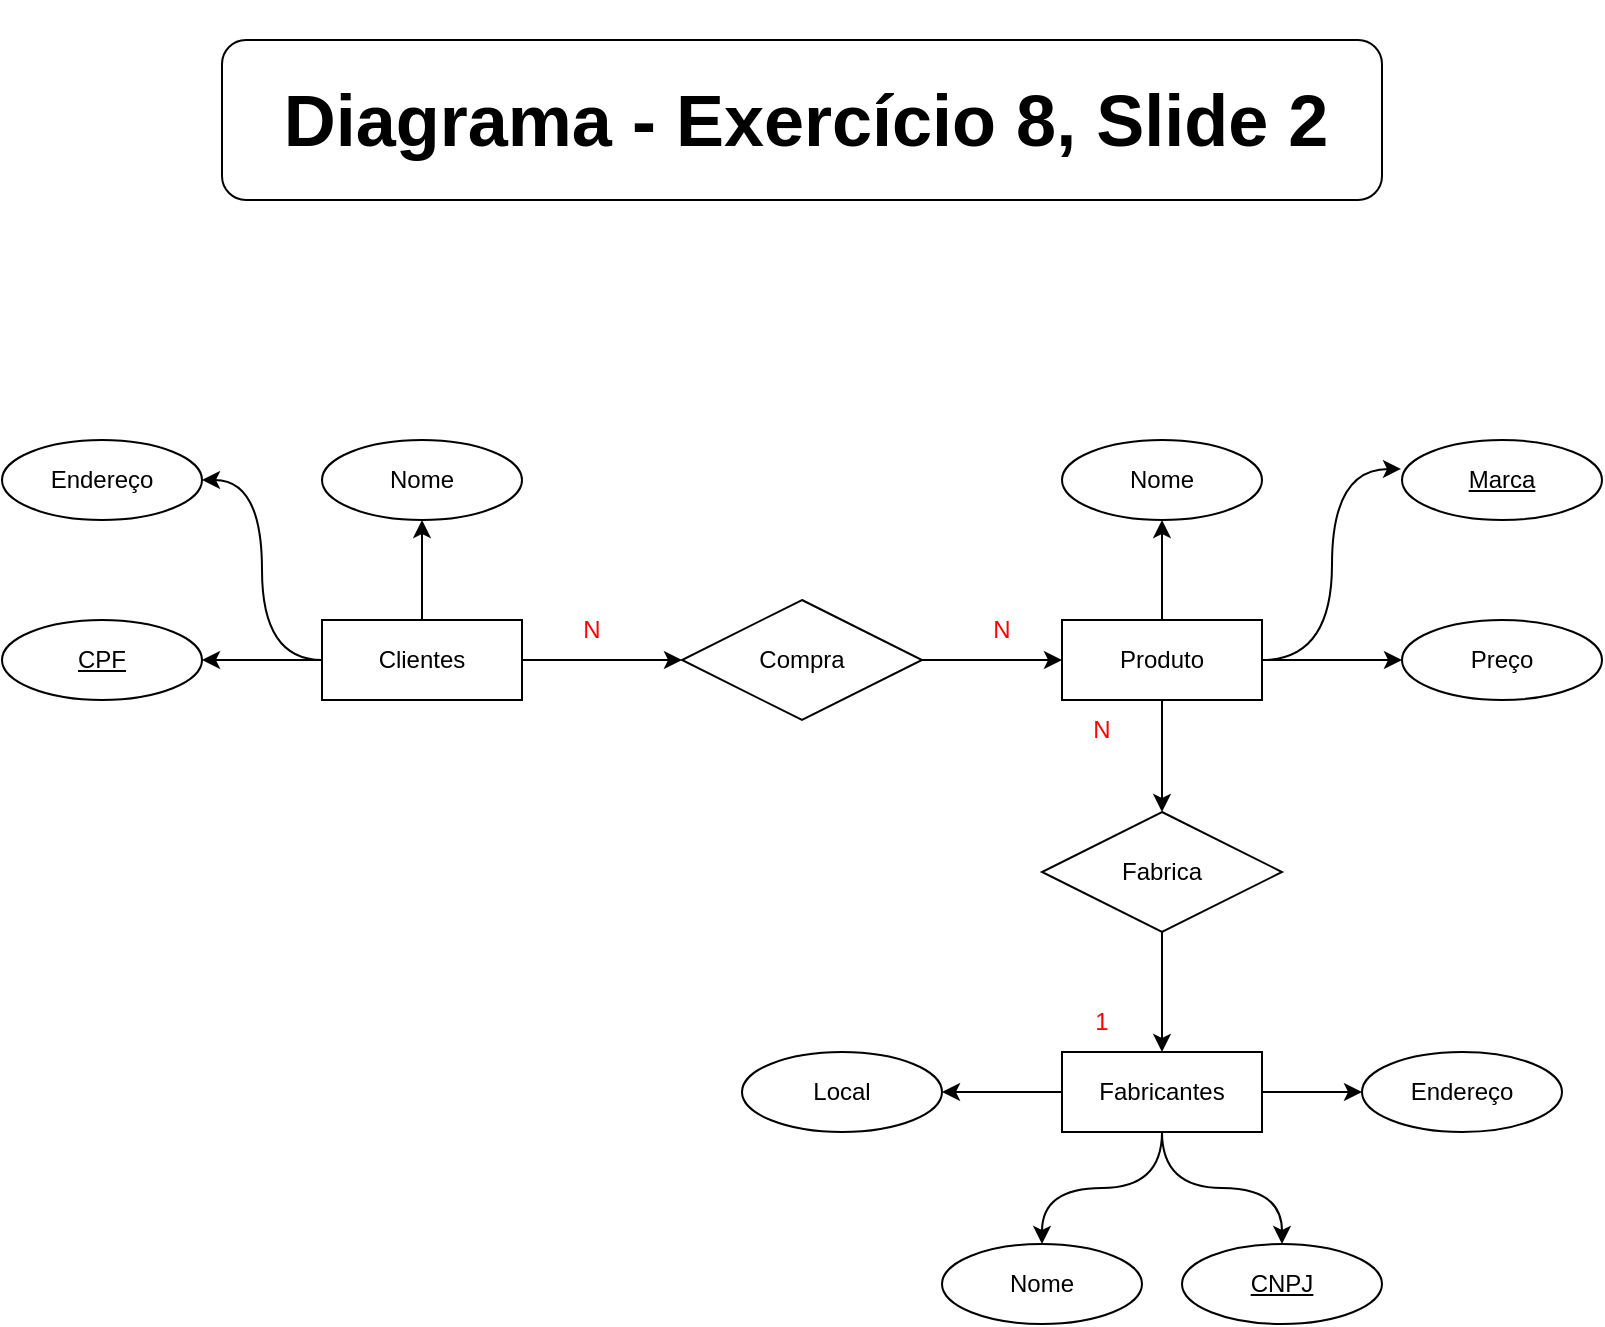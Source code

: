 <mxfile version="21.1.2" type="device">
  <diagram name="Página-1" id="I5gzmsh1O56uBOm5fipm">
    <mxGraphModel dx="880" dy="484" grid="1" gridSize="10" guides="1" tooltips="1" connect="1" arrows="1" fold="1" page="1" pageScale="1" pageWidth="1169" pageHeight="827" math="0" shadow="0">
      <root>
        <mxCell id="0" />
        <mxCell id="1" parent="0" />
        <mxCell id="oMWMog-R68RUEe1SR72e-19" style="edgeStyle=orthogonalEdgeStyle;rounded=0;orthogonalLoop=1;jettySize=auto;html=1;curved=1;" parent="1" source="oMWMog-R68RUEe1SR72e-1" target="oMWMog-R68RUEe1SR72e-11" edge="1">
          <mxGeometry relative="1" as="geometry" />
        </mxCell>
        <mxCell id="oMWMog-R68RUEe1SR72e-20" style="edgeStyle=orthogonalEdgeStyle;rounded=0;orthogonalLoop=1;jettySize=auto;html=1;entryX=0.5;entryY=1;entryDx=0;entryDy=0;curved=1;" parent="1" source="oMWMog-R68RUEe1SR72e-1" target="oMWMog-R68RUEe1SR72e-5" edge="1">
          <mxGeometry relative="1" as="geometry" />
        </mxCell>
        <mxCell id="oMWMog-R68RUEe1SR72e-21" style="edgeStyle=orthogonalEdgeStyle;rounded=0;orthogonalLoop=1;jettySize=auto;html=1;entryX=1;entryY=0.5;entryDx=0;entryDy=0;curved=1;" parent="1" source="oMWMog-R68RUEe1SR72e-1" target="oMWMog-R68RUEe1SR72e-7" edge="1">
          <mxGeometry relative="1" as="geometry" />
        </mxCell>
        <mxCell id="oMWMog-R68RUEe1SR72e-30" style="edgeStyle=orthogonalEdgeStyle;rounded=0;orthogonalLoop=1;jettySize=auto;html=1;entryX=0;entryY=0.5;entryDx=0;entryDy=0;" parent="1" source="oMWMog-R68RUEe1SR72e-1" target="oMWMog-R68RUEe1SR72e-29" edge="1">
          <mxGeometry relative="1" as="geometry" />
        </mxCell>
        <mxCell id="oMWMog-R68RUEe1SR72e-1" value="Clientes" style="whiteSpace=wrap;html=1;align=center;" parent="1" vertex="1">
          <mxGeometry x="345" y="380" width="100" height="40" as="geometry" />
        </mxCell>
        <mxCell id="oMWMog-R68RUEe1SR72e-22" style="edgeStyle=orthogonalEdgeStyle;rounded=0;orthogonalLoop=1;jettySize=auto;html=1;entryX=0;entryY=0.5;entryDx=0;entryDy=0;curved=1;" parent="1" source="oMWMog-R68RUEe1SR72e-2" target="oMWMog-R68RUEe1SR72e-9" edge="1">
          <mxGeometry relative="1" as="geometry" />
        </mxCell>
        <mxCell id="oMWMog-R68RUEe1SR72e-23" style="edgeStyle=orthogonalEdgeStyle;rounded=0;orthogonalLoop=1;jettySize=auto;html=1;entryX=0.5;entryY=1;entryDx=0;entryDy=0;curved=1;" parent="1" source="oMWMog-R68RUEe1SR72e-2" target="oMWMog-R68RUEe1SR72e-8" edge="1">
          <mxGeometry relative="1" as="geometry" />
        </mxCell>
        <mxCell id="oMWMog-R68RUEe1SR72e-24" style="edgeStyle=orthogonalEdgeStyle;rounded=0;orthogonalLoop=1;jettySize=auto;html=1;entryX=-0.005;entryY=0.362;entryDx=0;entryDy=0;entryPerimeter=0;curved=1;" parent="1" source="oMWMog-R68RUEe1SR72e-2" target="oMWMog-R68RUEe1SR72e-16" edge="1">
          <mxGeometry relative="1" as="geometry" />
        </mxCell>
        <mxCell id="oMWMog-R68RUEe1SR72e-34" style="edgeStyle=orthogonalEdgeStyle;rounded=0;orthogonalLoop=1;jettySize=auto;html=1;entryX=0.5;entryY=0;entryDx=0;entryDy=0;" parent="1" source="oMWMog-R68RUEe1SR72e-2" target="oMWMog-R68RUEe1SR72e-32" edge="1">
          <mxGeometry relative="1" as="geometry" />
        </mxCell>
        <mxCell id="oMWMog-R68RUEe1SR72e-2" value="Produto" style="whiteSpace=wrap;html=1;align=center;" parent="1" vertex="1">
          <mxGeometry x="715" y="380" width="100" height="40" as="geometry" />
        </mxCell>
        <mxCell id="oMWMog-R68RUEe1SR72e-25" style="edgeStyle=orthogonalEdgeStyle;rounded=0;orthogonalLoop=1;jettySize=auto;html=1;entryX=0;entryY=0.5;entryDx=0;entryDy=0;curved=1;" parent="1" source="oMWMog-R68RUEe1SR72e-3" target="oMWMog-R68RUEe1SR72e-15" edge="1">
          <mxGeometry relative="1" as="geometry" />
        </mxCell>
        <mxCell id="oMWMog-R68RUEe1SR72e-26" style="edgeStyle=orthogonalEdgeStyle;rounded=0;orthogonalLoop=1;jettySize=auto;html=1;entryX=0.5;entryY=0;entryDx=0;entryDy=0;curved=1;" parent="1" source="oMWMog-R68RUEe1SR72e-3" target="oMWMog-R68RUEe1SR72e-13" edge="1">
          <mxGeometry relative="1" as="geometry" />
        </mxCell>
        <mxCell id="oMWMog-R68RUEe1SR72e-27" style="edgeStyle=orthogonalEdgeStyle;rounded=0;orthogonalLoop=1;jettySize=auto;html=1;entryX=0.5;entryY=0;entryDx=0;entryDy=0;curved=1;" parent="1" source="oMWMog-R68RUEe1SR72e-3" target="oMWMog-R68RUEe1SR72e-17" edge="1">
          <mxGeometry relative="1" as="geometry" />
        </mxCell>
        <mxCell id="oMWMog-R68RUEe1SR72e-28" style="edgeStyle=orthogonalEdgeStyle;rounded=0;orthogonalLoop=1;jettySize=auto;html=1;exitX=0;exitY=0.5;exitDx=0;exitDy=0;curved=1;" parent="1" source="oMWMog-R68RUEe1SR72e-3" target="oMWMog-R68RUEe1SR72e-18" edge="1">
          <mxGeometry relative="1" as="geometry" />
        </mxCell>
        <mxCell id="oMWMog-R68RUEe1SR72e-3" value="Fabricantes" style="whiteSpace=wrap;html=1;align=center;" parent="1" vertex="1">
          <mxGeometry x="715" y="596" width="100" height="40" as="geometry" />
        </mxCell>
        <mxCell id="oMWMog-R68RUEe1SR72e-5" value="Nome" style="ellipse;whiteSpace=wrap;html=1;align=center;" parent="1" vertex="1">
          <mxGeometry x="345" y="290" width="100" height="40" as="geometry" />
        </mxCell>
        <mxCell id="oMWMog-R68RUEe1SR72e-7" value="Endereço" style="ellipse;whiteSpace=wrap;html=1;align=center;" parent="1" vertex="1">
          <mxGeometry x="185" y="290" width="100" height="40" as="geometry" />
        </mxCell>
        <mxCell id="oMWMog-R68RUEe1SR72e-8" value="Nome" style="ellipse;whiteSpace=wrap;html=1;align=center;" parent="1" vertex="1">
          <mxGeometry x="715" y="290" width="100" height="40" as="geometry" />
        </mxCell>
        <mxCell id="oMWMog-R68RUEe1SR72e-9" value="Preço" style="ellipse;whiteSpace=wrap;html=1;align=center;" parent="1" vertex="1">
          <mxGeometry x="885" y="380" width="100" height="40" as="geometry" />
        </mxCell>
        <mxCell id="oMWMog-R68RUEe1SR72e-11" value="CPF" style="ellipse;whiteSpace=wrap;html=1;align=center;fontStyle=4;" parent="1" vertex="1">
          <mxGeometry x="185" y="380" width="100" height="40" as="geometry" />
        </mxCell>
        <mxCell id="oMWMog-R68RUEe1SR72e-13" value="CNPJ" style="ellipse;whiteSpace=wrap;html=1;align=center;fontStyle=4;" parent="1" vertex="1">
          <mxGeometry x="775" y="692" width="100" height="40" as="geometry" />
        </mxCell>
        <mxCell id="oMWMog-R68RUEe1SR72e-15" value="Endereço" style="ellipse;whiteSpace=wrap;html=1;align=center;" parent="1" vertex="1">
          <mxGeometry x="865" y="596" width="100" height="40" as="geometry" />
        </mxCell>
        <mxCell id="oMWMog-R68RUEe1SR72e-16" value="Marca" style="ellipse;whiteSpace=wrap;html=1;align=center;fontStyle=4;" parent="1" vertex="1">
          <mxGeometry x="885" y="290" width="100" height="40" as="geometry" />
        </mxCell>
        <mxCell id="oMWMog-R68RUEe1SR72e-17" value="Nome" style="ellipse;whiteSpace=wrap;html=1;align=center;" parent="1" vertex="1">
          <mxGeometry x="655" y="692" width="100" height="40" as="geometry" />
        </mxCell>
        <mxCell id="oMWMog-R68RUEe1SR72e-18" value="Local" style="ellipse;whiteSpace=wrap;html=1;align=center;" parent="1" vertex="1">
          <mxGeometry x="555" y="596" width="100" height="40" as="geometry" />
        </mxCell>
        <mxCell id="oMWMog-R68RUEe1SR72e-31" style="edgeStyle=orthogonalEdgeStyle;rounded=0;orthogonalLoop=1;jettySize=auto;html=1;" parent="1" source="oMWMog-R68RUEe1SR72e-29" target="oMWMog-R68RUEe1SR72e-2" edge="1">
          <mxGeometry relative="1" as="geometry" />
        </mxCell>
        <mxCell id="oMWMog-R68RUEe1SR72e-29" value="Compra" style="shape=rhombus;perimeter=rhombusPerimeter;whiteSpace=wrap;html=1;align=center;" parent="1" vertex="1">
          <mxGeometry x="525" y="370" width="120" height="60" as="geometry" />
        </mxCell>
        <mxCell id="oMWMog-R68RUEe1SR72e-35" style="edgeStyle=orthogonalEdgeStyle;rounded=0;orthogonalLoop=1;jettySize=auto;html=1;exitX=0.5;exitY=1;exitDx=0;exitDy=0;" parent="1" source="oMWMog-R68RUEe1SR72e-32" target="oMWMog-R68RUEe1SR72e-3" edge="1">
          <mxGeometry relative="1" as="geometry" />
        </mxCell>
        <mxCell id="oMWMog-R68RUEe1SR72e-32" value="Fabrica" style="shape=rhombus;perimeter=rhombusPerimeter;whiteSpace=wrap;html=1;align=center;" parent="1" vertex="1">
          <mxGeometry x="705" y="476" width="120" height="60" as="geometry" />
        </mxCell>
        <mxCell id="PyInc0UrzAmd-lirJnu9-1" value="" style="rounded=1;whiteSpace=wrap;html=1;fontSize=36;" vertex="1" parent="1">
          <mxGeometry x="295" y="90" width="580" height="80" as="geometry" />
        </mxCell>
        <mxCell id="PyInc0UrzAmd-lirJnu9-2" value="&lt;span style=&quot;font-size: 36px;&quot;&gt;&lt;b&gt;Diagrama - Exercício 8, Slide 2&lt;/b&gt;&lt;/span&gt;" style="text;html=1;strokeColor=none;fillColor=none;align=center;verticalAlign=middle;whiteSpace=wrap;rounded=0;" vertex="1" parent="1">
          <mxGeometry x="299" y="70" width="576" height="120" as="geometry" />
        </mxCell>
        <mxCell id="PyInc0UrzAmd-lirJnu9-3" value="&lt;font color=&quot;#ff0000&quot;&gt;N&lt;/font&gt;" style="text;html=1;strokeColor=none;fillColor=none;align=center;verticalAlign=middle;whiteSpace=wrap;rounded=0;" vertex="1" parent="1">
          <mxGeometry x="450" y="370" width="60" height="30" as="geometry" />
        </mxCell>
        <mxCell id="PyInc0UrzAmd-lirJnu9-4" value="&lt;font color=&quot;#ff0000&quot;&gt;N&lt;/font&gt;" style="text;html=1;strokeColor=none;fillColor=none;align=center;verticalAlign=middle;whiteSpace=wrap;rounded=0;" vertex="1" parent="1">
          <mxGeometry x="655" y="370" width="60" height="30" as="geometry" />
        </mxCell>
        <mxCell id="PyInc0UrzAmd-lirJnu9-5" value="&lt;font color=&quot;#ff0000&quot;&gt;N&lt;/font&gt;" style="text;html=1;strokeColor=none;fillColor=none;align=center;verticalAlign=middle;whiteSpace=wrap;rounded=0;" vertex="1" parent="1">
          <mxGeometry x="705" y="420" width="60" height="30" as="geometry" />
        </mxCell>
        <mxCell id="PyInc0UrzAmd-lirJnu9-6" value="&lt;font color=&quot;#ff0000&quot;&gt;1&lt;/font&gt;" style="text;html=1;strokeColor=none;fillColor=none;align=center;verticalAlign=middle;whiteSpace=wrap;rounded=0;" vertex="1" parent="1">
          <mxGeometry x="705" y="566" width="60" height="30" as="geometry" />
        </mxCell>
      </root>
    </mxGraphModel>
  </diagram>
</mxfile>
